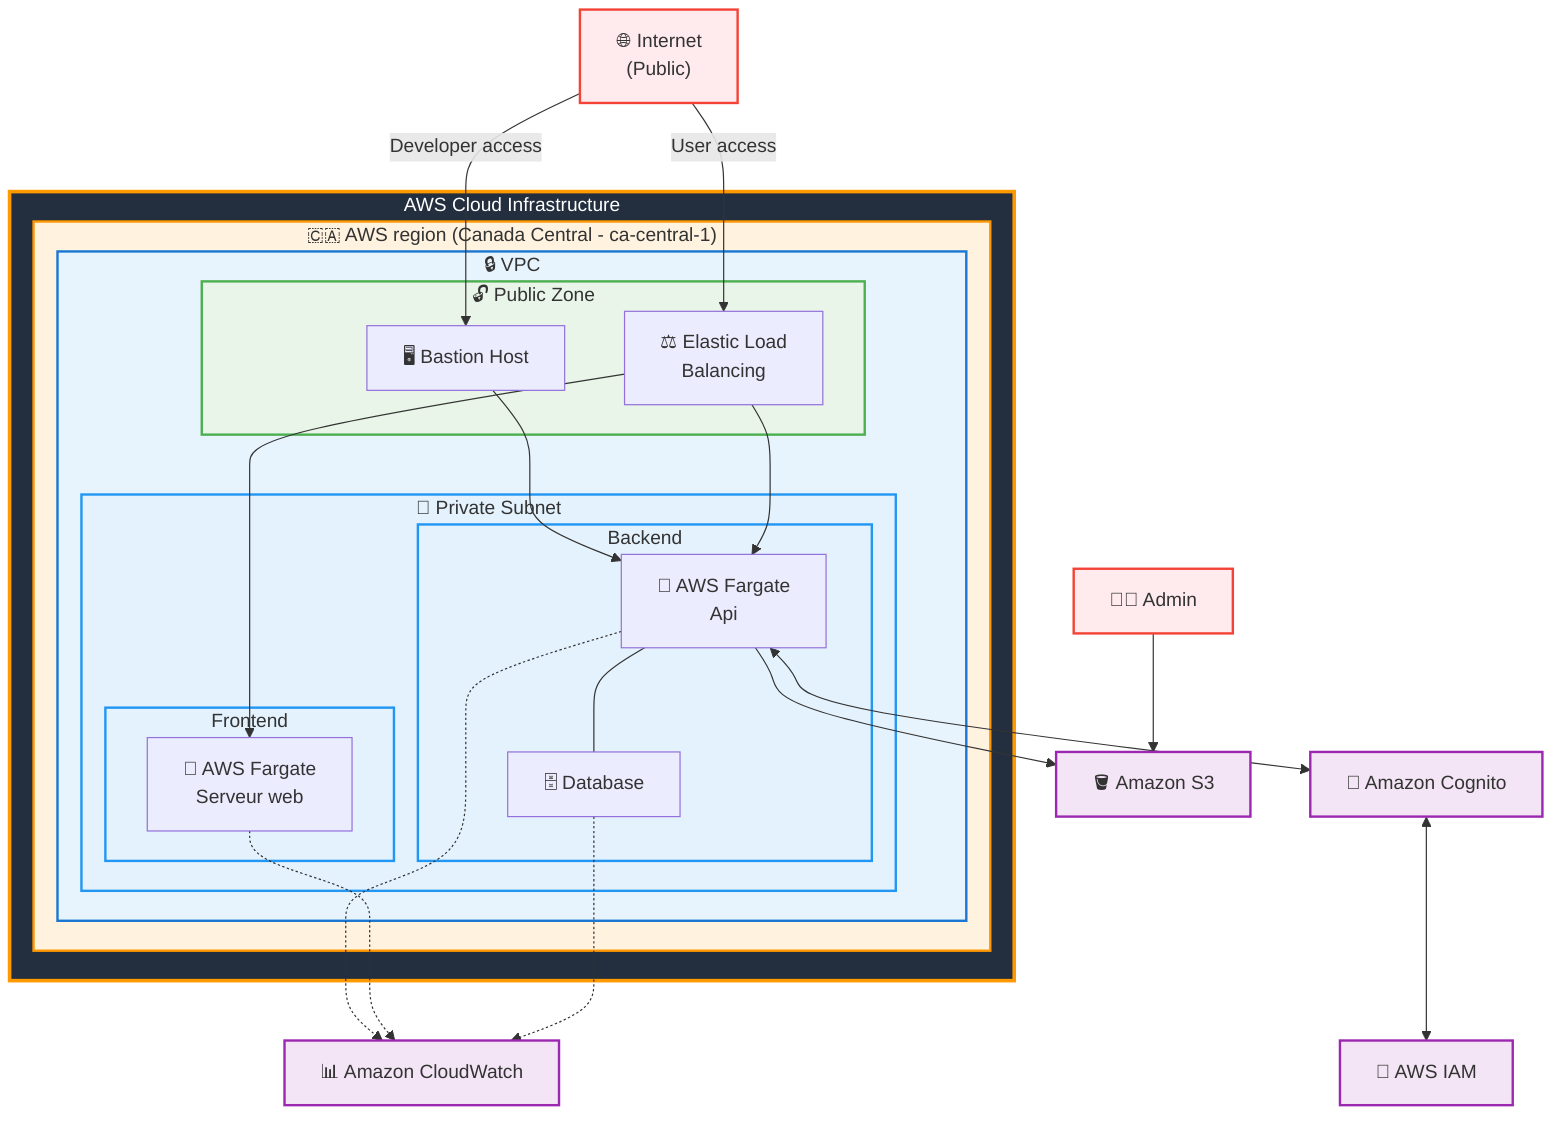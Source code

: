graph TB
    Internet["🌐 Internet<br/>(Public)"]
    
    subgraph AWSInfra ["AWS Cloud Infrastructure"]
        subgraph Region ["🇨🇦 AWS region (Canada Central - ca-central-1)"]
            subgraph VPC ["🔒 VPC"]
                subgraph PublicZone ["🔓 Public Zone"]
                    BastionHost["🖥️ Bastion Host"]
                    ELB["⚖️ Elastic Load<br/>Balancing"]
                end
                
                subgraph PrivateSubnet ["🔐 Private Subnet"]
                    subgraph Backend ["Backend"]
                        Database["🗄️ Database"]
                        APIFargate["🐳 AWS Fargate<br/>Api"]
                    end
                    
                    subgraph Frontend ["Frontend"]
                        WebFargate["🐳 AWS Fargate<br/>Serveur web"]
                    end
                end
            end
        end
    end
    
    %% External AWS Services (outside VPC)
    AdminUser["👨‍💼 Admin"]
    S3["🪣 Amazon S3"]
    Cognito["👤 Amazon Cognito"]
    IAM["🔑 AWS IAM"]
    CloudWatch["📊 Amazon CloudWatch"]

    %% Access patterns
    Internet -->|Developer access| BastionHost
    Internet -->|User access| ELB
    
    %% Internal connections
    BastionHost --> APIFargate
    ELB --> WebFargate
    ELB --> APIFargate
    
    %% Backend connections
    APIFargate --- Database
    
    %% External service connections
    AdminUser --> S3
    APIFargate --> S3
    APIFargate <--> Cognito
    Cognito <--> IAM
    APIFargate -.-> CloudWatch
    WebFargate -.-> CloudWatch
    Database -.-> CloudWatch

    %% Styling
    classDef awsStyle fill:#232F3E,stroke:#FF9900,stroke-width:3px,color:white
    classDef regionStyle fill:#FFF3E0,stroke:#FF9800,stroke-width:2px
    classDef vpcStyle fill:#E8F4FD,stroke:#1976D2,stroke-width:2px
    classDef publicStyle fill:#E8F5E8,stroke:#4CAF50,stroke-width:2px
    classDef privateStyle fill:#E3F2FD,stroke:#2196F3,stroke-width:2px
    classDef serviceStyle fill:#F3E5F5,stroke:#9C27B0,stroke-width:2px
    classDef externalStyle fill:#FFEBEE,stroke:#F44336,stroke-width:2px
    
    class AWSInfra awsStyle
    class Region regionStyle
    class VPC vpcStyle
    class PublicZone publicStyle
    class PrivateSubnet,Backend,Frontend privateStyle
    class S3,Cognito,IAM,CloudWatch serviceStyle
    class Internet,AdminUser externalStyle